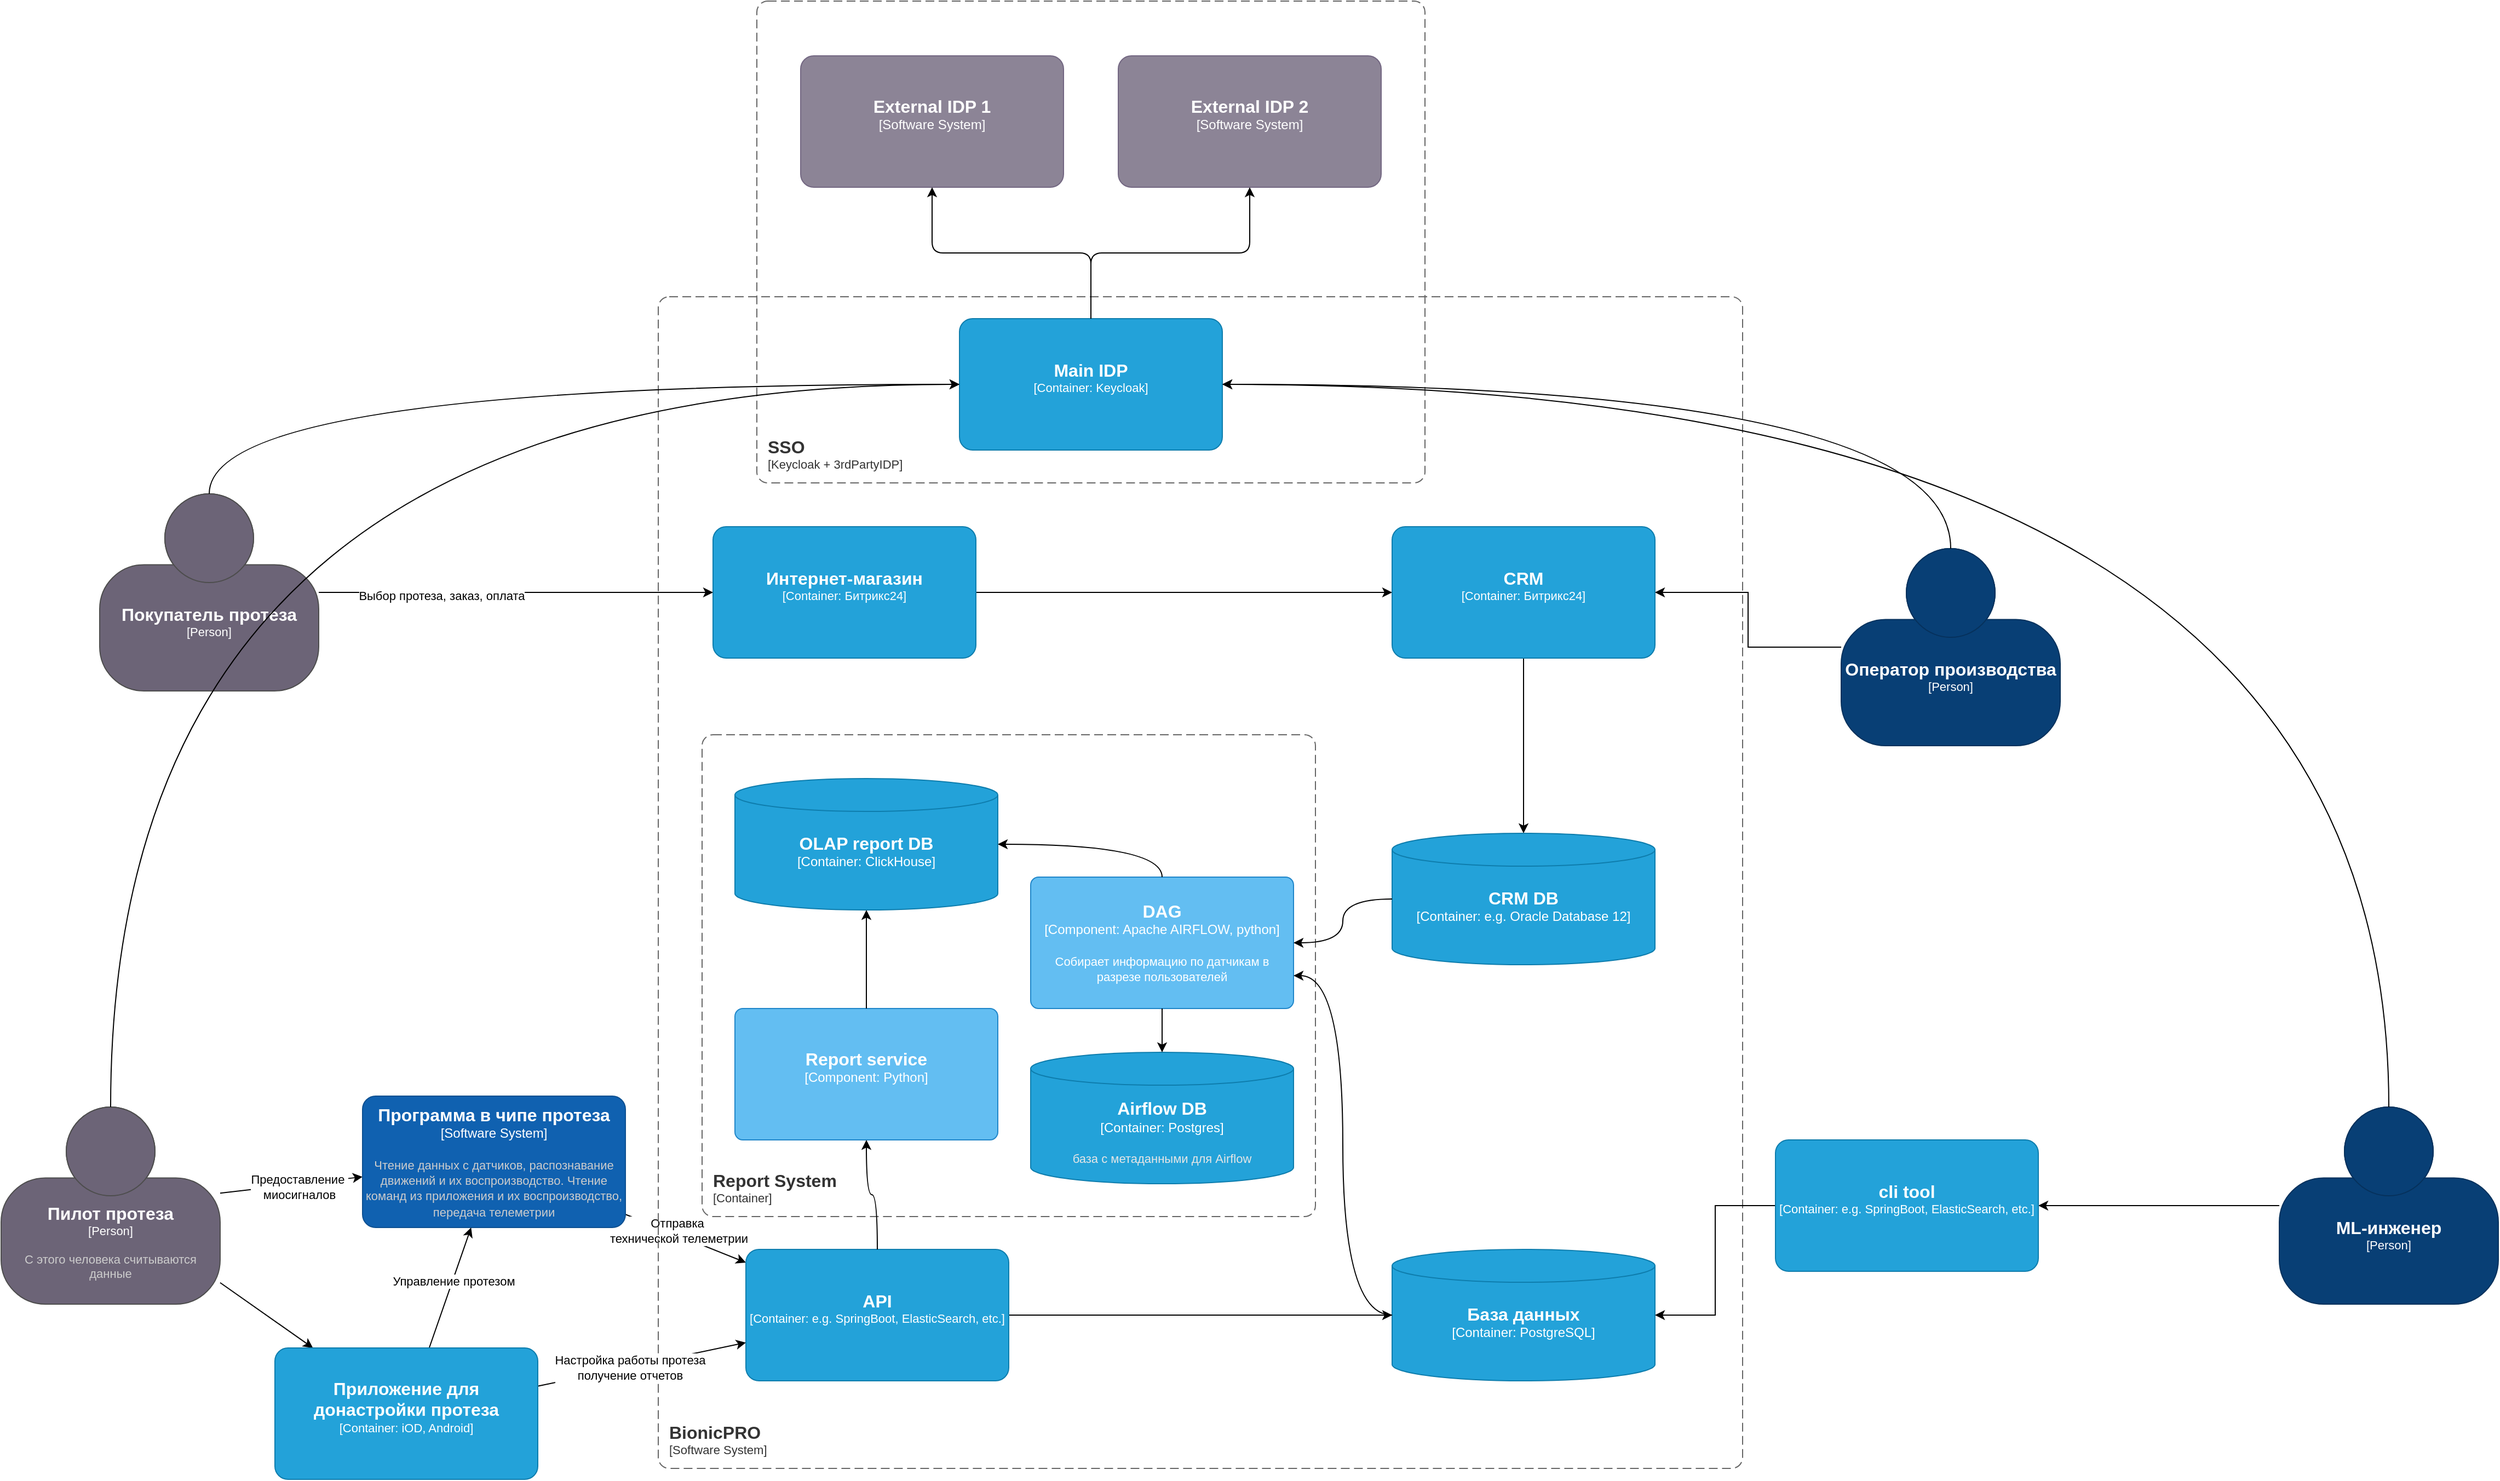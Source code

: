 <mxfile>
    <diagram name="Page-1" id="Vdj-dLDs9ZxfFK_ICv-k">
        <mxGraphModel dx="1176" dy="2295" grid="1" gridSize="10" guides="1" tooltips="1" connect="1" arrows="1" fold="1" page="1" pageScale="1" pageWidth="827" pageHeight="1169" math="0" shadow="0">
            <root>
                <mxCell id="0"/>
                <mxCell id="1" parent="0"/>
                <mxCell id="-s9W17W-NFw-Ta7AQgpa-5" style="rounded=0;orthogonalLoop=1;jettySize=auto;html=1;" parent="1" source="Lhtp9tOnbV0N8Cz71-gY-2" target="Lhtp9tOnbV0N8Cz71-gY-8" edge="1">
                    <mxGeometry relative="1" as="geometry"/>
                </mxCell>
                <mxCell id="-s9W17W-NFw-Ta7AQgpa-26" value="Предоставление&amp;nbsp;&lt;br&gt;миосигналов" style="edgeLabel;html=1;align=center;verticalAlign=middle;resizable=0;points=[];" parent="-s9W17W-NFw-Ta7AQgpa-5" vertex="1" connectable="0">
                    <mxGeometry x="0.111" y="-2" relative="1" as="geometry">
                        <mxPoint x="-1" as="offset"/>
                    </mxGeometry>
                </mxCell>
                <mxCell id="-s9W17W-NFw-Ta7AQgpa-6" style="rounded=0;orthogonalLoop=1;jettySize=auto;html=1;" parent="1" source="Lhtp9tOnbV0N8Cz71-gY-2" target="Lhtp9tOnbV0N8Cz71-gY-20" edge="1">
                    <mxGeometry relative="1" as="geometry"/>
                </mxCell>
                <object placeholders="1" c4Name="Пилот протеза" c4Type="Person" c4Description="С этого человека считываются данные" label="&lt;font style=&quot;font-size: 16px&quot;&gt;&lt;b&gt;%c4Name%&lt;/b&gt;&lt;/font&gt;&lt;div&gt;[%c4Type%]&lt;/div&gt;&lt;br&gt;&lt;div&gt;&lt;font style=&quot;font-size: 11px&quot;&gt;&lt;font color=&quot;#cccccc&quot;&gt;%c4Description%&lt;/font&gt;&lt;/div&gt;" id="Lhtp9tOnbV0N8Cz71-gY-2">
                    <mxCell style="html=1;fontSize=11;dashed=0;whiteSpace=wrap;fillColor=#6C6477;strokeColor=#4D4D4D;fontColor=#ffffff;shape=mxgraph.c4.person2;align=center;metaEdit=1;points=[[0.5,0,0],[1,0.5,0],[1,0.75,0],[0.75,1,0],[0.5,1,0],[0.25,1,0],[0,0.75,0],[0,0.5,0]];resizable=0;" parent="1" vertex="1">
                        <mxGeometry x="10" y="630" width="200" height="180" as="geometry"/>
                    </mxCell>
                </object>
                <mxCell id="-s9W17W-NFw-Ta7AQgpa-27" style="rounded=0;orthogonalLoop=1;jettySize=auto;html=1;" parent="1" source="Lhtp9tOnbV0N8Cz71-gY-8" target="Lhtp9tOnbV0N8Cz71-gY-17" edge="1">
                    <mxGeometry relative="1" as="geometry"/>
                </mxCell>
                <mxCell id="-s9W17W-NFw-Ta7AQgpa-28" value="Отправка&lt;div&gt;&amp;nbsp;технической телеметрии&lt;/div&gt;" style="edgeLabel;html=1;align=center;verticalAlign=middle;resizable=0;points=[];" parent="-s9W17W-NFw-Ta7AQgpa-27" vertex="1" connectable="0">
                    <mxGeometry x="-0.185" y="4" relative="1" as="geometry">
                        <mxPoint as="offset"/>
                    </mxGeometry>
                </mxCell>
                <object placeholders="1" c4Name="Программа в чипе протеза" c4Type="Software System" c4Description="Чтение данных с датчиков, распознавание движений и их воспроизводство. Чтение команд из приложения и их воспроизводство, передача телеметрии" label="&lt;font style=&quot;font-size: 16px&quot;&gt;&lt;b&gt;%c4Name%&lt;/b&gt;&lt;/font&gt;&lt;div&gt;[%c4Type%]&lt;/div&gt;&lt;br&gt;&lt;div&gt;&lt;font style=&quot;font-size: 11px&quot;&gt;&lt;font color=&quot;#cccccc&quot;&gt;%c4Description%&lt;/font&gt;&lt;/div&gt;" id="Lhtp9tOnbV0N8Cz71-gY-8">
                    <mxCell style="rounded=1;whiteSpace=wrap;html=1;labelBackgroundColor=none;fillColor=#1061B0;fontColor=#ffffff;align=center;arcSize=10;strokeColor=#0D5091;metaEdit=1;resizable=0;points=[[0.25,0,0],[0.5,0,0],[0.75,0,0],[1,0.25,0],[1,0.5,0],[1,0.75,0],[0.75,1,0],[0.5,1,0],[0.25,1,0],[0,0.75,0],[0,0.5,0],[0,0.25,0]];" parent="1" vertex="1">
                        <mxGeometry x="340" y="620" width="240" height="120" as="geometry"/>
                    </mxCell>
                </object>
                <object placeholders="1" c4Name="База данных" c4Type="Container" c4Technology="PostgreSQL" c4Description="" label="&lt;font style=&quot;font-size: 16px&quot;&gt;&lt;b&gt;%c4Name%&lt;/b&gt;&lt;/font&gt;&lt;div&gt;[%c4Type%:&amp;nbsp;%c4Technology%]&lt;/div&gt;&lt;br&gt;&lt;div&gt;&lt;font style=&quot;font-size: 11px&quot;&gt;&lt;font color=&quot;#E6E6E6&quot;&gt;%c4Description%&lt;/font&gt;&lt;/div&gt;" id="Lhtp9tOnbV0N8Cz71-gY-12">
                    <mxCell style="shape=cylinder3;size=15;whiteSpace=wrap;html=1;boundedLbl=1;rounded=0;labelBackgroundColor=none;fillColor=#23A2D9;fontSize=12;fontColor=#ffffff;align=center;strokeColor=#0E7DAD;metaEdit=1;points=[[0.5,0,0],[1,0.25,0],[1,0.5,0],[1,0.75,0],[0.5,1,0],[0,0.75,0],[0,0.5,0],[0,0.25,0]];resizable=0;" parent="1" vertex="1">
                        <mxGeometry x="1280" y="760" width="240" height="120" as="geometry"/>
                    </mxCell>
                </object>
                <object placeholders="1" c4Name="BionicPRO" c4Type="SystemScopeBoundary" c4Application="Software System" label="&lt;font style=&quot;font-size: 16px&quot;&gt;&lt;b&gt;&lt;div style=&quot;text-align: left&quot;&gt;%c4Name%&lt;/div&gt;&lt;/b&gt;&lt;/font&gt;&lt;div style=&quot;text-align: left&quot;&gt;[%c4Application%]&lt;/div&gt;" id="Lhtp9tOnbV0N8Cz71-gY-13">
                    <mxCell style="rounded=1;fontSize=11;whiteSpace=wrap;html=1;dashed=1;arcSize=20;fillColor=none;strokeColor=#666666;fontColor=#333333;labelBackgroundColor=none;align=left;verticalAlign=bottom;labelBorderColor=none;spacingTop=0;spacing=10;dashPattern=8 4;metaEdit=1;rotatable=0;perimeter=rectanglePerimeter;noLabel=0;labelPadding=0;allowArrows=0;connectable=0;expand=0;recursiveResize=0;editable=1;pointerEvents=0;absoluteArcSize=1;points=[[0.25,0,0],[0.5,0,0],[0.75,0,0],[1,0.25,0],[1,0.5,0],[1,0.75,0],[0.75,1,0],[0.5,1,0],[0.25,1,0],[0,0.75,0],[0,0.5,0],[0,0.25,0]];" parent="1" vertex="1">
                        <mxGeometry x="610" y="-110" width="990" height="1070" as="geometry"/>
                    </mxCell>
                </object>
                <mxCell id="-s9W17W-NFw-Ta7AQgpa-4" style="edgeStyle=orthogonalEdgeStyle;rounded=0;orthogonalLoop=1;jettySize=auto;html=1;" parent="1" source="Lhtp9tOnbV0N8Cz71-gY-17" target="Lhtp9tOnbV0N8Cz71-gY-12" edge="1">
                    <mxGeometry relative="1" as="geometry"/>
                </mxCell>
                <object placeholders="1" c4Name="API" c4Type="Container" c4Technology="e.g. SpringBoot, ElasticSearch, etc." c4Description="" label="&lt;font style=&quot;font-size: 16px&quot;&gt;&lt;b&gt;%c4Name%&lt;/b&gt;&lt;/font&gt;&lt;div&gt;[%c4Type%: %c4Technology%]&lt;/div&gt;&lt;br&gt;&lt;div&gt;&lt;font style=&quot;font-size: 11px&quot;&gt;&lt;font color=&quot;#E6E6E6&quot;&gt;%c4Description%&lt;/font&gt;&lt;/div&gt;" id="Lhtp9tOnbV0N8Cz71-gY-17">
                    <mxCell style="rounded=1;whiteSpace=wrap;html=1;fontSize=11;labelBackgroundColor=none;fillColor=#23A2D9;fontColor=#ffffff;align=center;arcSize=10;strokeColor=#0E7DAD;metaEdit=1;resizable=0;points=[[0.25,0,0],[0.5,0,0],[0.75,0,0],[1,0.25,0],[1,0.5,0],[1,0.75,0],[0.75,1,0],[0.5,1,0],[0.25,1,0],[0,0.75,0],[0,0.5,0],[0,0.25,0]];" parent="1" vertex="1">
                        <mxGeometry x="690" y="760" width="240" height="120" as="geometry"/>
                    </mxCell>
                </object>
                <mxCell id="-s9W17W-NFw-Ta7AQgpa-1" style="rounded=0;orthogonalLoop=1;jettySize=auto;html=1;" parent="1" source="Lhtp9tOnbV0N8Cz71-gY-20" target="Lhtp9tOnbV0N8Cz71-gY-17" edge="1">
                    <mxGeometry relative="1" as="geometry"/>
                </mxCell>
                <mxCell id="22" value="Настройка работы протеза&lt;div&gt;получение отчетов&lt;/div&gt;" style="edgeLabel;html=1;align=center;verticalAlign=middle;resizable=0;points=[];" parent="-s9W17W-NFw-Ta7AQgpa-1" vertex="1" connectable="0">
                    <mxGeometry x="-0.113" relative="1" as="geometry">
                        <mxPoint as="offset"/>
                    </mxGeometry>
                </mxCell>
                <mxCell id="-s9W17W-NFw-Ta7AQgpa-9" style="rounded=0;orthogonalLoop=1;jettySize=auto;html=1;" parent="1" source="Lhtp9tOnbV0N8Cz71-gY-20" target="Lhtp9tOnbV0N8Cz71-gY-8" edge="1">
                    <mxGeometry relative="1" as="geometry"/>
                </mxCell>
                <mxCell id="-s9W17W-NFw-Ta7AQgpa-25" value="Управление протезом" style="edgeLabel;html=1;align=center;verticalAlign=middle;resizable=0;points=[];" parent="-s9W17W-NFw-Ta7AQgpa-9" vertex="1" connectable="0">
                    <mxGeometry x="0.134" relative="1" as="geometry">
                        <mxPoint y="1" as="offset"/>
                    </mxGeometry>
                </mxCell>
                <object placeholders="1" c4Name="Приложение для донастройки протеза" c4Type="Container" c4Technology="iOD, Android" c4Description="" label="&lt;font style=&quot;font-size: 16px&quot;&gt;&lt;b&gt;%c4Name%&lt;/b&gt;&lt;/font&gt;&lt;div&gt;[%c4Type%: %c4Technology%]&lt;/div&gt;&lt;br&gt;&lt;div&gt;&lt;font style=&quot;font-size: 11px&quot;&gt;&lt;font color=&quot;#E6E6E6&quot;&gt;%c4Description%&lt;/font&gt;&lt;/div&gt;" id="Lhtp9tOnbV0N8Cz71-gY-20">
                    <mxCell style="rounded=1;whiteSpace=wrap;html=1;fontSize=11;labelBackgroundColor=none;fillColor=#23A2D9;fontColor=#ffffff;align=center;arcSize=10;strokeColor=#0E7DAD;metaEdit=1;resizable=0;points=[[0.25,0,0],[0.5,0,0],[0.75,0,0],[1,0.25,0],[1,0.5,0],[1,0.75,0],[0.75,1,0],[0.5,1,0],[0.25,1,0],[0,0.75,0],[0,0.5,0],[0,0.25,0]];" parent="1" vertex="1">
                        <mxGeometry x="260" y="850" width="240" height="120" as="geometry"/>
                    </mxCell>
                </object>
                <mxCell id="-s9W17W-NFw-Ta7AQgpa-15" style="edgeStyle=orthogonalEdgeStyle;rounded=0;orthogonalLoop=1;jettySize=auto;html=1;" parent="1" source="-s9W17W-NFw-Ta7AQgpa-11" target="-s9W17W-NFw-Ta7AQgpa-13" edge="1">
                    <mxGeometry relative="1" as="geometry"/>
                </mxCell>
                <object placeholders="1" c4Name="ML-инженер" c4Type="Person" c4Description="" label="&lt;font style=&quot;font-size: 16px&quot;&gt;&lt;b&gt;%c4Name%&lt;/b&gt;&lt;/font&gt;&lt;div&gt;[%c4Type%]&lt;/div&gt;&lt;br&gt;&lt;div&gt;&lt;font style=&quot;font-size: 11px&quot;&gt;&lt;font color=&quot;#cccccc&quot;&gt;%c4Description%&lt;/font&gt;&lt;/div&gt;" id="-s9W17W-NFw-Ta7AQgpa-11">
                    <mxCell style="html=1;fontSize=11;dashed=0;whiteSpace=wrap;fillColor=#083F75;strokeColor=#06315C;fontColor=#ffffff;shape=mxgraph.c4.person2;align=center;metaEdit=1;points=[[0.5,0,0],[1,0.5,0],[1,0.75,0],[0.75,1,0],[0.5,1,0],[0.25,1,0],[0,0.75,0],[0,0.5,0]];resizable=0;" parent="1" vertex="1">
                        <mxGeometry x="2090" y="630" width="200" height="180" as="geometry"/>
                    </mxCell>
                </object>
                <mxCell id="-s9W17W-NFw-Ta7AQgpa-14" style="edgeStyle=orthogonalEdgeStyle;rounded=0;orthogonalLoop=1;jettySize=auto;html=1;" parent="1" source="-s9W17W-NFw-Ta7AQgpa-13" target="Lhtp9tOnbV0N8Cz71-gY-12" edge="1">
                    <mxGeometry relative="1" as="geometry"/>
                </mxCell>
                <object placeholders="1" c4Name="cli tool" c4Type="Container" c4Technology="e.g. SpringBoot, ElasticSearch, etc." c4Description="" label="&lt;font style=&quot;font-size: 16px&quot;&gt;&lt;b&gt;%c4Name%&lt;/b&gt;&lt;/font&gt;&lt;div&gt;[%c4Type%: %c4Technology%]&lt;/div&gt;&lt;br&gt;&lt;div&gt;&lt;font style=&quot;font-size: 11px&quot;&gt;&lt;font color=&quot;#E6E6E6&quot;&gt;%c4Description%&lt;/font&gt;&lt;/div&gt;" id="-s9W17W-NFw-Ta7AQgpa-13">
                    <mxCell style="rounded=1;whiteSpace=wrap;html=1;fontSize=11;labelBackgroundColor=none;fillColor=#23A2D9;fontColor=#ffffff;align=center;arcSize=10;strokeColor=#0E7DAD;metaEdit=1;resizable=0;points=[[0.25,0,0],[0.5,0,0],[0.75,0,0],[1,0.25,0],[1,0.5,0],[1,0.75,0],[0.75,1,0],[0.5,1,0],[0.25,1,0],[0,0.75,0],[0,0.5,0],[0,0.25,0]];" parent="1" vertex="1">
                        <mxGeometry x="1630" y="660" width="240" height="120" as="geometry"/>
                    </mxCell>
                </object>
                <mxCell id="-s9W17W-NFw-Ta7AQgpa-18" style="edgeStyle=orthogonalEdgeStyle;rounded=0;orthogonalLoop=1;jettySize=auto;html=1;" parent="1" source="-s9W17W-NFw-Ta7AQgpa-16" target="-s9W17W-NFw-Ta7AQgpa-17" edge="1">
                    <mxGeometry relative="1" as="geometry"/>
                </mxCell>
                <object placeholders="1" c4Name="CRM" c4Type="Container" c4Technology="Битрикс24" c4Description="" label="&lt;font style=&quot;font-size: 16px&quot;&gt;&lt;b&gt;%c4Name%&lt;/b&gt;&lt;/font&gt;&lt;div&gt;[%c4Type%: %c4Technology%]&lt;/div&gt;&lt;br&gt;&lt;div&gt;&lt;font style=&quot;font-size: 11px&quot;&gt;&lt;font color=&quot;#E6E6E6&quot;&gt;%c4Description%&lt;/font&gt;&lt;/div&gt;" id="-s9W17W-NFw-Ta7AQgpa-16">
                    <mxCell style="rounded=1;whiteSpace=wrap;html=1;fontSize=11;labelBackgroundColor=none;fillColor=#23A2D9;fontColor=#ffffff;align=center;arcSize=10;strokeColor=#0E7DAD;metaEdit=1;resizable=0;points=[[0.25,0,0],[0.5,0,0],[0.75,0,0],[1,0.25,0],[1,0.5,0],[1,0.75,0],[0.75,1,0],[0.5,1,0],[0.25,1,0],[0,0.75,0],[0,0.5,0],[0,0.25,0]];" parent="1" vertex="1">
                        <mxGeometry x="1280" y="100" width="240" height="120" as="geometry"/>
                    </mxCell>
                </object>
                <object placeholders="1" c4Name="CRM DB" c4Type="Container" c4Technology="e.g. Oracle Database 12" c4Description="" label="&lt;font style=&quot;font-size: 16px&quot;&gt;&lt;b&gt;%c4Name%&lt;/b&gt;&lt;/font&gt;&lt;div&gt;[%c4Type%:&amp;nbsp;%c4Technology%]&lt;/div&gt;&lt;br&gt;&lt;div&gt;&lt;font style=&quot;font-size: 11px&quot;&gt;&lt;font color=&quot;#E6E6E6&quot;&gt;%c4Description%&lt;/font&gt;&lt;/div&gt;" id="-s9W17W-NFw-Ta7AQgpa-17">
                    <mxCell style="shape=cylinder3;size=15;whiteSpace=wrap;html=1;boundedLbl=1;rounded=0;labelBackgroundColor=none;fillColor=#23A2D9;fontSize=12;fontColor=#ffffff;align=center;strokeColor=#0E7DAD;metaEdit=1;points=[[0.5,0,0],[1,0.25,0],[1,0.5,0],[1,0.75,0],[0.5,1,0],[0,0.75,0],[0,0.5,0],[0,0.25,0]];resizable=0;" parent="1" vertex="1">
                        <mxGeometry x="1280" y="380" width="240" height="120" as="geometry"/>
                    </mxCell>
                </object>
                <mxCell id="-s9W17W-NFw-Ta7AQgpa-22" style="edgeStyle=orthogonalEdgeStyle;rounded=0;orthogonalLoop=1;jettySize=auto;html=1;" parent="1" source="-s9W17W-NFw-Ta7AQgpa-19" target="-s9W17W-NFw-Ta7AQgpa-16" edge="1">
                    <mxGeometry relative="1" as="geometry"/>
                </mxCell>
                <object placeholders="1" c4Name="Интернет-магазин" c4Type="Container" c4Technology="Битрикс24" c4Description="" label="&lt;font style=&quot;font-size: 16px&quot;&gt;&lt;b&gt;%c4Name%&lt;/b&gt;&lt;/font&gt;&lt;div&gt;[%c4Type%: %c4Technology%]&lt;/div&gt;&lt;br&gt;&lt;div&gt;&lt;font style=&quot;font-size: 11px&quot;&gt;&lt;font color=&quot;#E6E6E6&quot;&gt;%c4Description%&lt;/font&gt;&lt;/div&gt;" id="-s9W17W-NFw-Ta7AQgpa-19">
                    <mxCell style="rounded=1;whiteSpace=wrap;html=1;fontSize=11;labelBackgroundColor=none;fillColor=#23A2D9;fontColor=#ffffff;align=center;arcSize=10;strokeColor=#0E7DAD;metaEdit=1;resizable=0;points=[[0.25,0,0],[0.5,0,0],[0.75,0,0],[1,0.25,0],[1,0.5,0],[1,0.75,0],[0.75,1,0],[0.5,1,0],[0.25,1,0],[0,0.75,0],[0,0.5,0],[0,0.25,0]];" parent="1" vertex="1">
                        <mxGeometry x="660" y="100" width="240" height="120" as="geometry"/>
                    </mxCell>
                </object>
                <mxCell id="-s9W17W-NFw-Ta7AQgpa-21" style="edgeStyle=orthogonalEdgeStyle;rounded=0;orthogonalLoop=1;jettySize=auto;html=1;" parent="1" source="-s9W17W-NFw-Ta7AQgpa-20" target="-s9W17W-NFw-Ta7AQgpa-19" edge="1">
                    <mxGeometry relative="1" as="geometry"/>
                </mxCell>
                <mxCell id="-s9W17W-NFw-Ta7AQgpa-30" value="Выбор протеза, заказ, оплата" style="edgeLabel;html=1;align=center;verticalAlign=middle;resizable=0;points=[];" parent="-s9W17W-NFw-Ta7AQgpa-21" vertex="1" connectable="0">
                    <mxGeometry x="-0.372" y="-3" relative="1" as="geometry">
                        <mxPoint x="-1" as="offset"/>
                    </mxGeometry>
                </mxCell>
                <object placeholders="1" c4Name="Покупатель протеза" c4Type="Person" c4Description="" label="&lt;font style=&quot;font-size: 16px&quot;&gt;&lt;b&gt;%c4Name%&lt;/b&gt;&lt;/font&gt;&lt;div&gt;[%c4Type%]&lt;/div&gt;&lt;br&gt;&lt;div&gt;&lt;font style=&quot;font-size: 11px&quot;&gt;&lt;font color=&quot;#cccccc&quot;&gt;%c4Description%&lt;/font&gt;&lt;/div&gt;" id="-s9W17W-NFw-Ta7AQgpa-20">
                    <mxCell style="html=1;fontSize=11;dashed=0;whiteSpace=wrap;fillColor=#6C6477;strokeColor=#4D4D4D;fontColor=#ffffff;shape=mxgraph.c4.person2;align=center;metaEdit=1;points=[[0.5,0,0],[1,0.5,0],[1,0.75,0],[0.75,1,0],[0.5,1,0],[0.25,1,0],[0,0.75,0],[0,0.5,0]];resizable=0;" parent="1" vertex="1">
                        <mxGeometry x="100" y="70" width="200" height="180" as="geometry"/>
                    </mxCell>
                </object>
                <mxCell id="-s9W17W-NFw-Ta7AQgpa-24" style="edgeStyle=orthogonalEdgeStyle;rounded=0;orthogonalLoop=1;jettySize=auto;html=1;" parent="1" source="-s9W17W-NFw-Ta7AQgpa-23" target="-s9W17W-NFw-Ta7AQgpa-16" edge="1">
                    <mxGeometry relative="1" as="geometry"/>
                </mxCell>
                <object placeholders="1" c4Name="Оператор производства" c4Type="Person" c4Description="" label="&lt;font style=&quot;font-size: 16px&quot;&gt;&lt;b&gt;%c4Name%&lt;/b&gt;&lt;/font&gt;&lt;div&gt;[%c4Type%]&lt;/div&gt;&lt;br&gt;&lt;div&gt;&lt;font style=&quot;font-size: 11px&quot;&gt;&lt;font color=&quot;#000000&quot;&gt;%c4Description%&lt;/font&gt;&lt;/div&gt;" id="-s9W17W-NFw-Ta7AQgpa-23">
                    <mxCell style="html=1;fontSize=11;dashed=0;whiteSpace=wrap;fillColor=#083F75;strokeColor=#06315C;fontColor=#ffffff;shape=mxgraph.c4.person2;align=center;metaEdit=1;points=[[0.5,0,0],[1,0.5,0],[1,0.75,0],[0.75,1,0],[0.5,1,0],[0.25,1,0],[0,0.75,0],[0,0.5,0]];resizable=0;" parent="1" vertex="1">
                        <mxGeometry x="1690" y="120" width="200" height="180" as="geometry"/>
                    </mxCell>
                </object>
                <object placeholders="1" c4Name="SSO " c4Type="ContainerScopeBoundary" c4Application="Keycloak + 3rdPartyIDP" label="&lt;font style=&quot;font-size: 16px&quot;&gt;&lt;b&gt;&lt;div style=&quot;text-align: left&quot;&gt;%c4Name%&lt;/div&gt;&lt;/b&gt;&lt;/font&gt;&lt;div style=&quot;text-align: left&quot;&gt;[%c4Application%]&lt;/div&gt;" id="2">
                    <mxCell style="rounded=1;fontSize=11;whiteSpace=wrap;html=1;dashed=1;arcSize=20;fillColor=none;strokeColor=#666666;fontColor=#333333;labelBackgroundColor=none;align=left;verticalAlign=bottom;labelBorderColor=none;spacingTop=0;spacing=10;dashPattern=8 4;metaEdit=1;rotatable=0;perimeter=rectanglePerimeter;noLabel=0;labelPadding=0;allowArrows=0;connectable=0;expand=0;recursiveResize=0;editable=1;pointerEvents=0;absoluteArcSize=1;points=[[0.25,0,0],[0.5,0,0],[0.75,0,0],[1,0.25,0],[1,0.5,0],[1,0.75,0],[0.75,1,0],[0.5,1,0],[0.25,1,0],[0,0.75,0],[0,0.5,0],[0,0.25,0]];" parent="1" vertex="1">
                        <mxGeometry x="700" y="-380" width="610" height="440" as="geometry"/>
                    </mxCell>
                </object>
                <object placeholders="1" c4Name="External IDP 1" c4Type="Software System" c4Description="" label="&lt;font style=&quot;font-size: 16px&quot;&gt;&lt;b&gt;%c4Name%&lt;/b&gt;&lt;/font&gt;&lt;div&gt;[%c4Type%]&lt;/div&gt;&lt;br&gt;&lt;div&gt;&lt;font style=&quot;font-size: 11px&quot;&gt;&lt;font color=&quot;#cccccc&quot;&gt;%c4Description%&lt;/font&gt;&lt;/div&gt;" id="3">
                    <mxCell style="rounded=1;whiteSpace=wrap;html=1;labelBackgroundColor=none;fillColor=#8C8496;fontColor=#ffffff;align=center;arcSize=10;strokeColor=#736782;metaEdit=1;resizable=0;points=[[0.25,0,0],[0.5,0,0],[0.75,0,0],[1,0.25,0],[1,0.5,0],[1,0.75,0],[0.75,1,0],[0.5,1,0],[0.25,1,0],[0,0.75,0],[0,0.5,0],[0,0.25,0]];" parent="1" vertex="1">
                        <mxGeometry x="740" y="-330" width="240" height="120" as="geometry"/>
                    </mxCell>
                </object>
                <object placeholders="1" c4Name="External IDP 2" c4Type="Software System" c4Description="" label="&lt;font style=&quot;font-size: 16px&quot;&gt;&lt;b&gt;%c4Name%&lt;/b&gt;&lt;/font&gt;&lt;div&gt;[%c4Type%]&lt;/div&gt;&lt;br&gt;&lt;div&gt;&lt;font style=&quot;font-size: 11px&quot;&gt;&lt;font color=&quot;#cccccc&quot;&gt;%c4Description%&lt;/font&gt;&lt;/div&gt;" id="5">
                    <mxCell style="rounded=1;whiteSpace=wrap;html=1;labelBackgroundColor=none;fillColor=#8C8496;fontColor=#ffffff;align=center;arcSize=10;strokeColor=#736782;metaEdit=1;resizable=0;points=[[0.25,0,0],[0.5,0,0],[0.75,0,0],[1,0.25,0],[1,0.5,0],[1,0.75,0],[0.75,1,0],[0.5,1,0],[0.25,1,0],[0,0.75,0],[0,0.5,0],[0,0.25,0]];" parent="1" vertex="1">
                        <mxGeometry x="1030" y="-330" width="240" height="120" as="geometry"/>
                    </mxCell>
                </object>
                <object placeholders="1" c4Name="Main IDP" c4Type="Container" c4Technology="Keycloak" c4Description="" label="&lt;font style=&quot;font-size: 16px&quot;&gt;&lt;b&gt;%c4Name%&lt;/b&gt;&lt;/font&gt;&lt;div&gt;[%c4Type%: %c4Technology%]&lt;/div&gt;&lt;br&gt;&lt;div&gt;&lt;font style=&quot;font-size: 11px&quot;&gt;&lt;font color=&quot;#E6E6E6&quot;&gt;%c4Description%&lt;/font&gt;&lt;/div&gt;" id="6">
                    <mxCell style="rounded=1;whiteSpace=wrap;html=1;fontSize=11;labelBackgroundColor=none;fillColor=#23A2D9;fontColor=#ffffff;align=center;arcSize=10;strokeColor=#0E7DAD;metaEdit=1;resizable=0;points=[[0.25,0,0],[0.5,0,0],[0.75,0,0],[1,0.25,0],[1,0.5,0],[1,0.75,0],[0.75,1,0],[0.5,1,0],[0.25,1,0],[0,0.75,0],[0,0.5,0],[0,0.25,0]];" parent="1" vertex="1">
                        <mxGeometry x="885" y="-90" width="240" height="120" as="geometry"/>
                    </mxCell>
                </object>
                <mxCell id="7" style="edgeStyle=orthogonalEdgeStyle;html=1;entryX=0.5;entryY=1;entryDx=0;entryDy=0;entryPerimeter=0;" parent="1" source="6" target="3" edge="1">
                    <mxGeometry relative="1" as="geometry"/>
                </mxCell>
                <mxCell id="8" style="edgeStyle=orthogonalEdgeStyle;html=1;entryX=0.5;entryY=1;entryDx=0;entryDy=0;entryPerimeter=0;" parent="1" source="6" target="5" edge="1">
                    <mxGeometry relative="1" as="geometry"/>
                </mxCell>
                <mxCell id="9" style="edgeStyle=orthogonalEdgeStyle;html=1;entryX=0;entryY=0.5;entryDx=0;entryDy=0;entryPerimeter=0;curved=1;exitX=0.5;exitY=0;exitDx=0;exitDy=0;exitPerimeter=0;" parent="1" source="-s9W17W-NFw-Ta7AQgpa-20" target="6" edge="1">
                    <mxGeometry relative="1" as="geometry"/>
                </mxCell>
                <mxCell id="10" style="edgeStyle=orthogonalEdgeStyle;html=1;entryX=1;entryY=0.5;entryDx=0;entryDy=0;entryPerimeter=0;curved=1;exitX=0.5;exitY=0;exitDx=0;exitDy=0;exitPerimeter=0;" parent="1" source="-s9W17W-NFw-Ta7AQgpa-23" target="6" edge="1">
                    <mxGeometry relative="1" as="geometry"/>
                </mxCell>
                <mxCell id="11" style="edgeStyle=orthogonalEdgeStyle;html=1;entryX=1;entryY=0.5;entryDx=0;entryDy=0;entryPerimeter=0;curved=1;exitX=0.5;exitY=0;exitDx=0;exitDy=0;exitPerimeter=0;" parent="1" source="-s9W17W-NFw-Ta7AQgpa-11" target="6" edge="1">
                    <mxGeometry relative="1" as="geometry"/>
                </mxCell>
                <mxCell id="12" style="edgeStyle=orthogonalEdgeStyle;html=1;entryX=0;entryY=0.5;entryDx=0;entryDy=0;entryPerimeter=0;curved=1;exitX=0.5;exitY=0;exitDx=0;exitDy=0;exitPerimeter=0;" parent="1" source="Lhtp9tOnbV0N8Cz71-gY-2" target="6" edge="1">
                    <mxGeometry relative="1" as="geometry"/>
                </mxCell>
                <object placeholders="1" c4Name="Report System" c4Type="ContainerScopeBoundary" c4Application="Container" label="&lt;font style=&quot;font-size: 16px&quot;&gt;&lt;b&gt;&lt;div style=&quot;text-align: left&quot;&gt;%c4Name%&lt;/div&gt;&lt;/b&gt;&lt;/font&gt;&lt;div style=&quot;text-align: left&quot;&gt;[%c4Application%]&lt;/div&gt;" id="13">
                    <mxCell style="rounded=1;fontSize=11;whiteSpace=wrap;html=1;dashed=1;arcSize=20;fillColor=none;strokeColor=#666666;fontColor=#333333;labelBackgroundColor=none;align=left;verticalAlign=bottom;labelBorderColor=none;spacingTop=0;spacing=10;dashPattern=8 4;metaEdit=1;rotatable=0;perimeter=rectanglePerimeter;noLabel=0;labelPadding=0;allowArrows=0;connectable=0;expand=0;recursiveResize=0;editable=1;pointerEvents=0;absoluteArcSize=1;points=[[0.25,0,0],[0.5,0,0],[0.75,0,0],[1,0.25,0],[1,0.5,0],[1,0.75,0],[0.75,1,0],[0.5,1,0],[0.25,1,0],[0,0.75,0],[0,0.5,0],[0,0.25,0]];" parent="1" vertex="1">
                        <mxGeometry x="650" y="290" width="560" height="440" as="geometry"/>
                    </mxCell>
                </object>
                <object placeholders="1" c4Name="DAG" c4Type="Component" c4Technology="Apache AIRFLOW, python" c4Description="Собирает информацию по датчикам в разрезе пользователей" label="&lt;font style=&quot;font-size: 16px&quot;&gt;&lt;b&gt;%c4Name%&lt;/b&gt;&lt;/font&gt;&lt;div&gt;[%c4Type%: %c4Technology%]&lt;/div&gt;&lt;br&gt;&lt;div&gt;&lt;font style=&quot;font-size: 11px&quot;&gt;%c4Description%&lt;/font&gt;&lt;/div&gt;" id="14">
                    <mxCell style="rounded=1;whiteSpace=wrap;html=1;labelBackgroundColor=none;fillColor=#63BEF2;fontColor=#ffffff;align=center;arcSize=6;strokeColor=#2086C9;metaEdit=1;resizable=0;points=[[0.25,0,0],[0.5,0,0],[0.75,0,0],[1,0.25,0],[1,0.5,0],[1,0.75,0],[0.75,1,0],[0.5,1,0],[0.25,1,0],[0,0.75,0],[0,0.5,0],[0,0.25,0]];" parent="1" vertex="1">
                        <mxGeometry x="950" y="420" width="240" height="120" as="geometry"/>
                    </mxCell>
                </object>
                <mxCell id="15" style="edgeStyle=orthogonalEdgeStyle;html=1;entryX=1;entryY=0.5;entryDx=0;entryDy=0;entryPerimeter=0;curved=1;" parent="1" source="-s9W17W-NFw-Ta7AQgpa-17" target="14" edge="1">
                    <mxGeometry relative="1" as="geometry"/>
                </mxCell>
                <mxCell id="16" style="edgeStyle=orthogonalEdgeStyle;html=1;entryX=1;entryY=0.75;entryDx=0;entryDy=0;entryPerimeter=0;curved=1;" parent="1" source="Lhtp9tOnbV0N8Cz71-gY-12" target="14" edge="1">
                    <mxGeometry relative="1" as="geometry"/>
                </mxCell>
                <object placeholders="1" c4Name="Report service" c4Type="Component" c4Technology="Python" c4Description="" label="&lt;font style=&quot;font-size: 16px&quot;&gt;&lt;b&gt;%c4Name%&lt;/b&gt;&lt;/font&gt;&lt;div&gt;[%c4Type%: %c4Technology%]&lt;/div&gt;&lt;br&gt;&lt;div&gt;&lt;font style=&quot;font-size: 11px&quot;&gt;%c4Description%&lt;/font&gt;&lt;/div&gt;" id="17">
                    <mxCell style="rounded=1;whiteSpace=wrap;html=1;labelBackgroundColor=none;fillColor=#63BEF2;fontColor=#ffffff;align=center;arcSize=6;strokeColor=#2086C9;metaEdit=1;resizable=0;points=[[0.25,0,0],[0.5,0,0],[0.75,0,0],[1,0.25,0],[1,0.5,0],[1,0.75,0],[0.75,1,0],[0.5,1,0],[0.25,1,0],[0,0.75,0],[0,0.5,0],[0,0.25,0]];" parent="1" vertex="1">
                        <mxGeometry x="680" y="540" width="240" height="120" as="geometry"/>
                    </mxCell>
                </object>
                <object placeholders="1" c4Name="OLAP report DB" c4Type="Container" c4Technology="ClickHouse" c4Description="" label="&lt;font style=&quot;font-size: 16px&quot;&gt;&lt;b&gt;%c4Name%&lt;/b&gt;&lt;/font&gt;&lt;div&gt;[%c4Type%:&amp;nbsp;%c4Technology%]&lt;/div&gt;&lt;br&gt;&lt;div&gt;&lt;font style=&quot;font-size: 11px&quot;&gt;&lt;font color=&quot;#E6E6E6&quot;&gt;%c4Description%&lt;/font&gt;&lt;/div&gt;" id="18">
                    <mxCell style="shape=cylinder3;size=15;whiteSpace=wrap;html=1;boundedLbl=1;rounded=0;labelBackgroundColor=none;fillColor=#23A2D9;fontSize=12;fontColor=#ffffff;align=center;strokeColor=#0E7DAD;metaEdit=1;points=[[0.5,0,0],[1,0.25,0],[1,0.5,0],[1,0.75,0],[0.5,1,0],[0,0.75,0],[0,0.5,0],[0,0.25,0]];resizable=0;" parent="1" vertex="1">
                        <mxGeometry x="680" y="330" width="240" height="120" as="geometry"/>
                    </mxCell>
                </object>
                <mxCell id="19" style="edgeStyle=orthogonalEdgeStyle;html=1;entryX=0.5;entryY=1;entryDx=0;entryDy=0;entryPerimeter=0;curved=1;" parent="1" source="Lhtp9tOnbV0N8Cz71-gY-17" target="17" edge="1">
                    <mxGeometry relative="1" as="geometry"/>
                </mxCell>
                <mxCell id="20" style="edgeStyle=orthogonalEdgeStyle;html=1;entryX=0.5;entryY=1;entryDx=0;entryDy=0;entryPerimeter=0;curved=1;" parent="1" source="17" target="18" edge="1">
                    <mxGeometry relative="1" as="geometry"/>
                </mxCell>
                <mxCell id="21" style="edgeStyle=orthogonalEdgeStyle;html=1;entryX=1;entryY=0.5;entryDx=0;entryDy=0;entryPerimeter=0;curved=1;exitX=0.5;exitY=0;exitDx=0;exitDy=0;exitPerimeter=0;" parent="1" source="14" target="18" edge="1">
                    <mxGeometry relative="1" as="geometry"/>
                </mxCell>
                <object placeholders="1" c4Name="Airflow DB" c4Type="Container" c4Technology="Postgres" c4Description="база с метаданными для Airflow" label="&lt;font style=&quot;font-size: 16px&quot;&gt;&lt;b&gt;%c4Name%&lt;/b&gt;&lt;/font&gt;&lt;div&gt;[%c4Type%:&amp;nbsp;%c4Technology%]&lt;/div&gt;&lt;br&gt;&lt;div&gt;&lt;font style=&quot;font-size: 11px&quot;&gt;&lt;font color=&quot;#E6E6E6&quot;&gt;%c4Description%&lt;/font&gt;&lt;/div&gt;" id="23">
                    <mxCell style="shape=cylinder3;size=15;whiteSpace=wrap;html=1;boundedLbl=1;rounded=0;labelBackgroundColor=none;fillColor=#23A2D9;fontSize=12;fontColor=#ffffff;align=center;strokeColor=#0E7DAD;metaEdit=1;points=[[0.5,0,0],[1,0.25,0],[1,0.5,0],[1,0.75,0],[0.5,1,0],[0,0.75,0],[0,0.5,0],[0,0.25,0]];resizable=0;" vertex="1" parent="1">
                        <mxGeometry x="950" y="580" width="240" height="120" as="geometry"/>
                    </mxCell>
                </object>
                <mxCell id="24" style="edgeStyle=none;html=1;entryX=0.5;entryY=0;entryDx=0;entryDy=0;entryPerimeter=0;" edge="1" parent="1" source="14" target="23">
                    <mxGeometry relative="1" as="geometry"/>
                </mxCell>
            </root>
        </mxGraphModel>
    </diagram>
</mxfile>